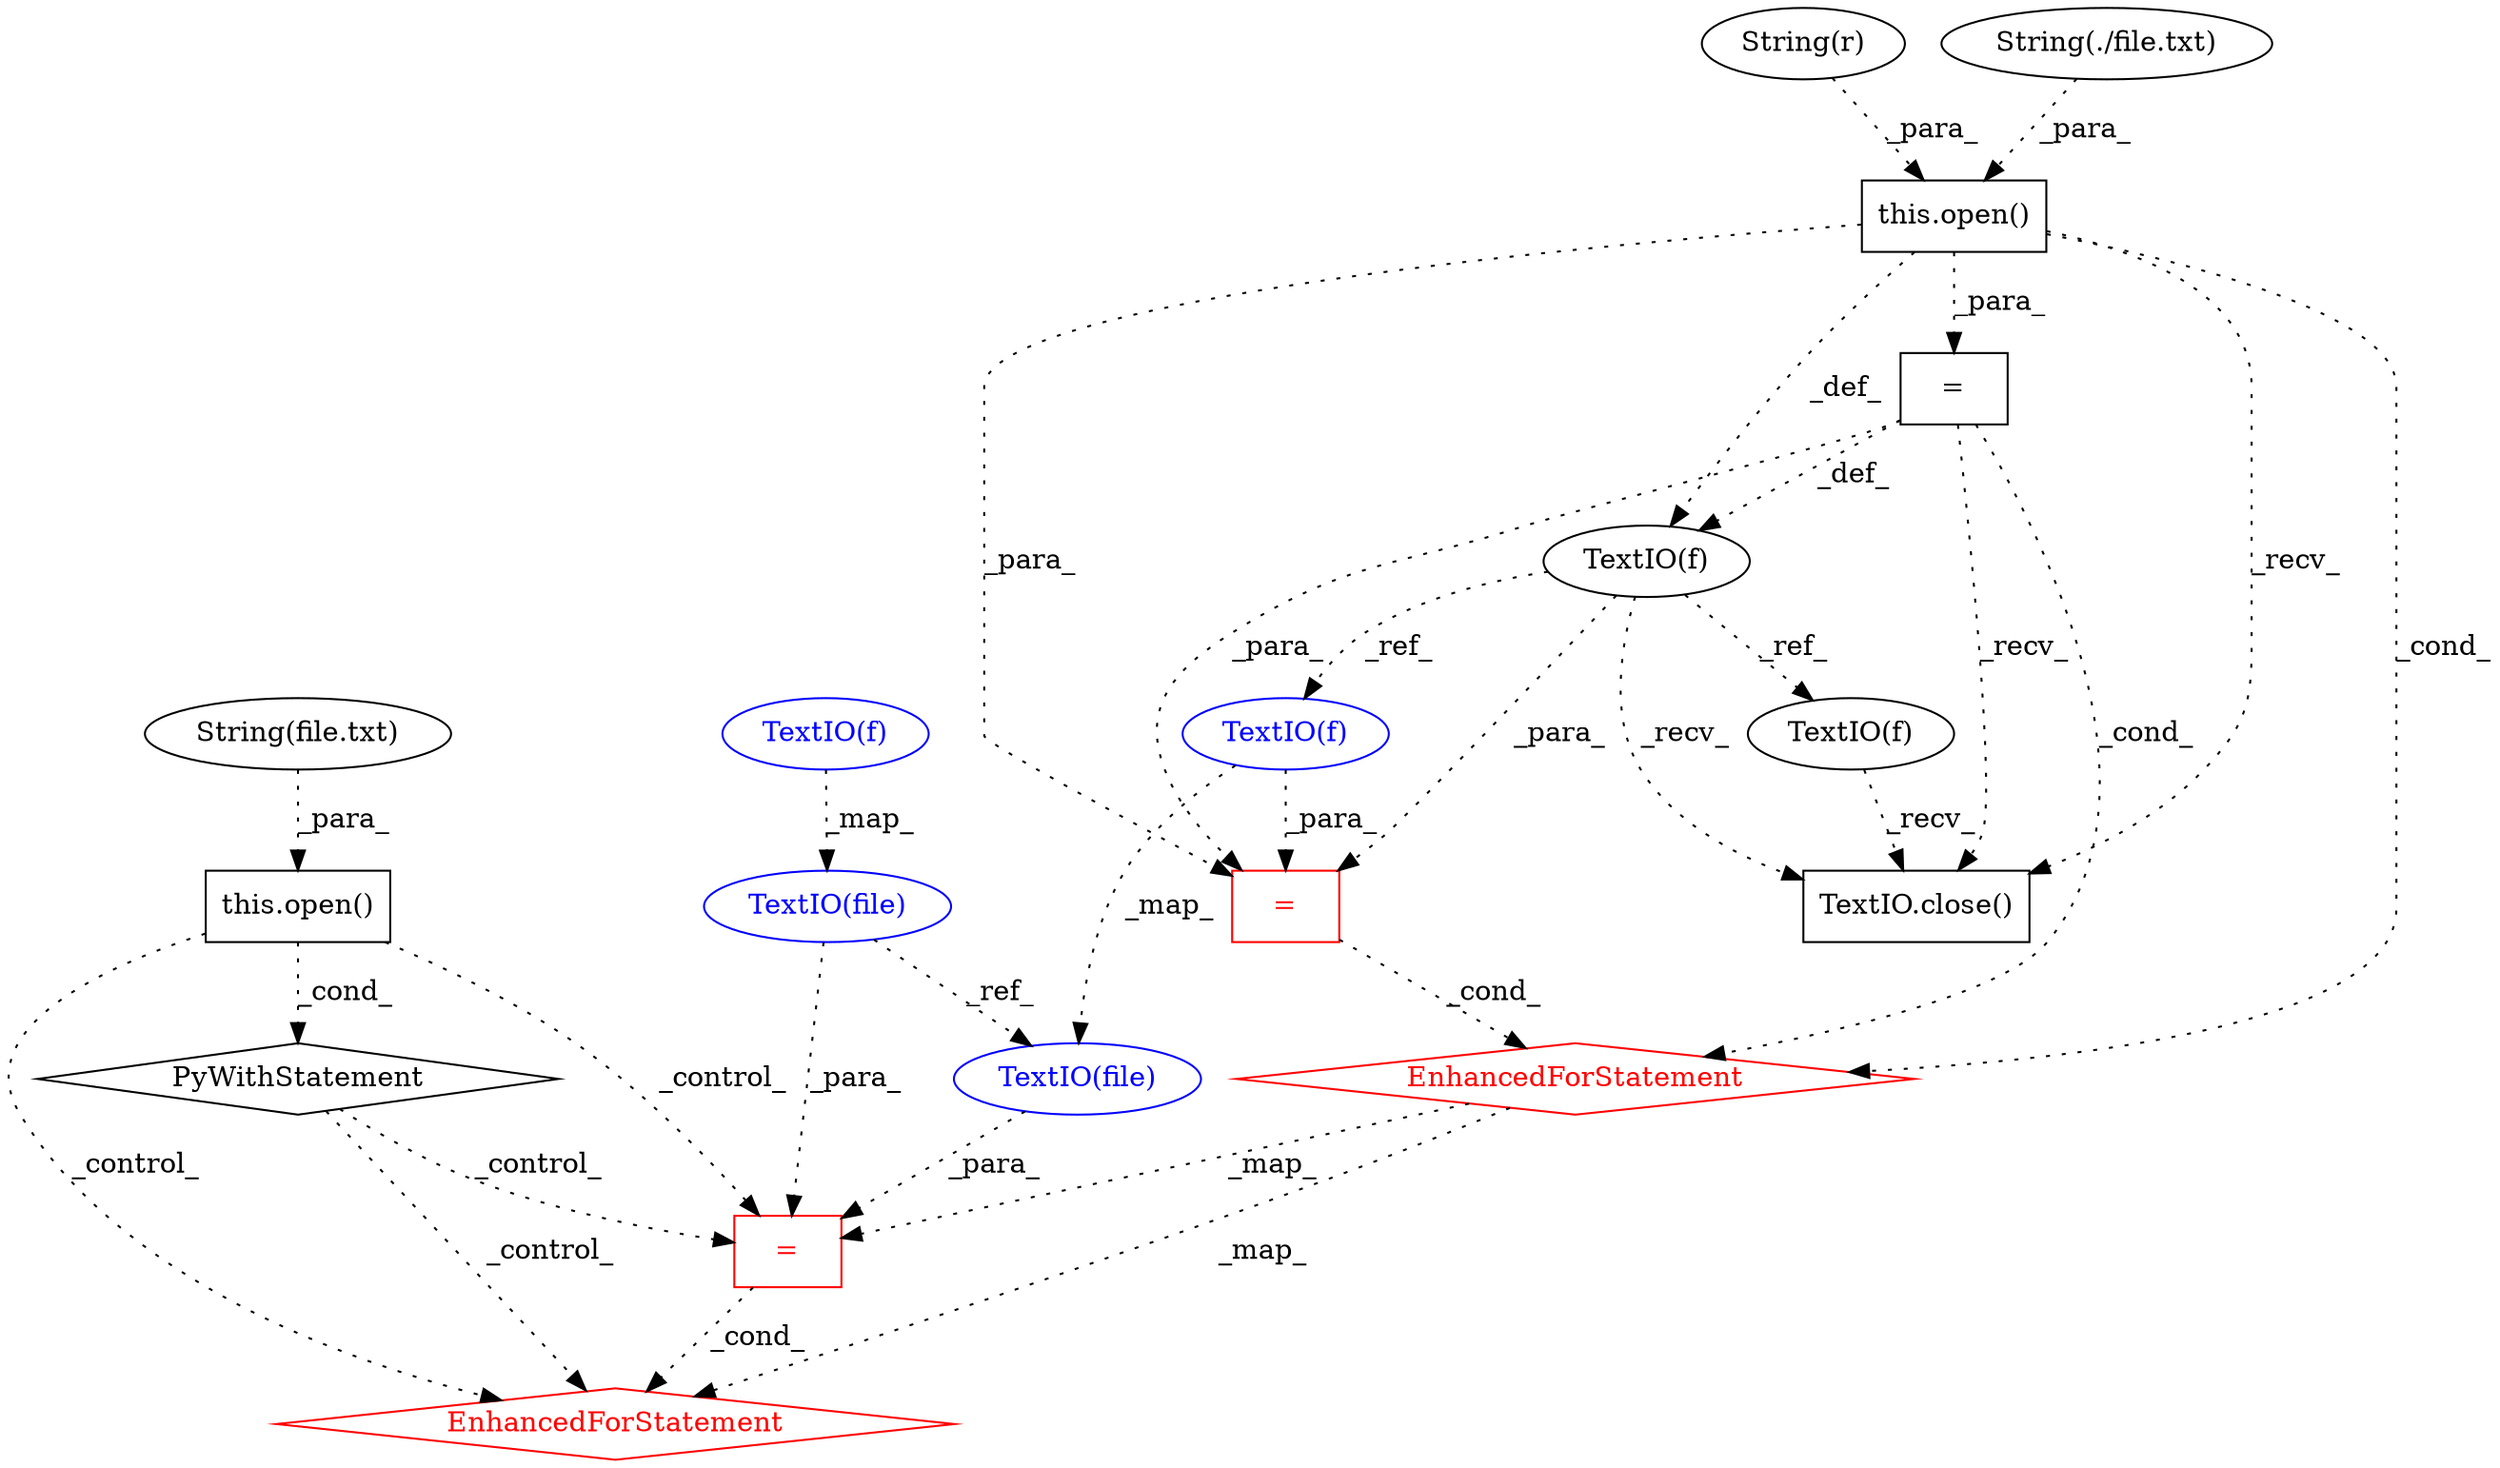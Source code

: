 digraph G {
1 [label="PyWithStatement" shape=diamond]
2 [label="TextIO(f)" shape=ellipse]
3 [label="EnhancedForStatement" shape=diamond color=red fontcolor=red]
4 [label="String(file.txt)" shape=ellipse]
5 [label="EnhancedForStatement" shape=diamond color=red fontcolor=red]
6 [label="TextIO(file)" shape=ellipse color=blue fontcolor=blue]
7 [label="TextIO(f)" shape=ellipse]
8 [label="this.open()" shape=box]
9 [label="TextIO(f)" shape=ellipse color=blue fontcolor=blue]
10 [label="=" shape=box color=red fontcolor=red]
11 [label="String(r)" shape=ellipse]
12 [label="TextIO(file)" shape=ellipse color=blue fontcolor=blue]
13 [label="this.open()" shape=box]
14 [label="TextIO.close()" shape=box]
15 [label="TextIO(f)" shape=ellipse color=blue fontcolor=blue]
16 [label="=" shape=box]
17 [label="=" shape=box color=red fontcolor=red]
18 [label="String(./file.txt)" shape=ellipse]
8 -> 1 [label="_cond_" style=dotted];
7 -> 2 [label="_ref_" style=dotted];
1 -> 3 [label="_control_" style=dotted];
10 -> 3 [label="_cond_" style=dotted];
8 -> 3 [label="_control_" style=dotted];
5 -> 3 [label="_map_" style=dotted];
17 -> 5 [label="_cond_" style=dotted];
16 -> 5 [label="_cond_" style=dotted];
13 -> 5 [label="_cond_" style=dotted];
9 -> 6 [label="_map_" style=dotted];
16 -> 7 [label="_def_" style=dotted];
13 -> 7 [label="_def_" style=dotted];
4 -> 8 [label="_para_" style=dotted];
1 -> 10 [label="_control_" style=dotted];
12 -> 10 [label="_para_" style=dotted];
6 -> 10 [label="_para_" style=dotted];
8 -> 10 [label="_control_" style=dotted];
5 -> 10 [label="_map_" style=dotted];
6 -> 12 [label="_ref_" style=dotted];
15 -> 12 [label="_map_" style=dotted];
18 -> 13 [label="_para_" style=dotted];
11 -> 13 [label="_para_" style=dotted];
2 -> 14 [label="_recv_" style=dotted];
7 -> 14 [label="_recv_" style=dotted];
16 -> 14 [label="_recv_" style=dotted];
13 -> 14 [label="_recv_" style=dotted];
7 -> 15 [label="_ref_" style=dotted];
13 -> 16 [label="_para_" style=dotted];
15 -> 17 [label="_para_" style=dotted];
7 -> 17 [label="_para_" style=dotted];
16 -> 17 [label="_para_" style=dotted];
13 -> 17 [label="_para_" style=dotted];
}